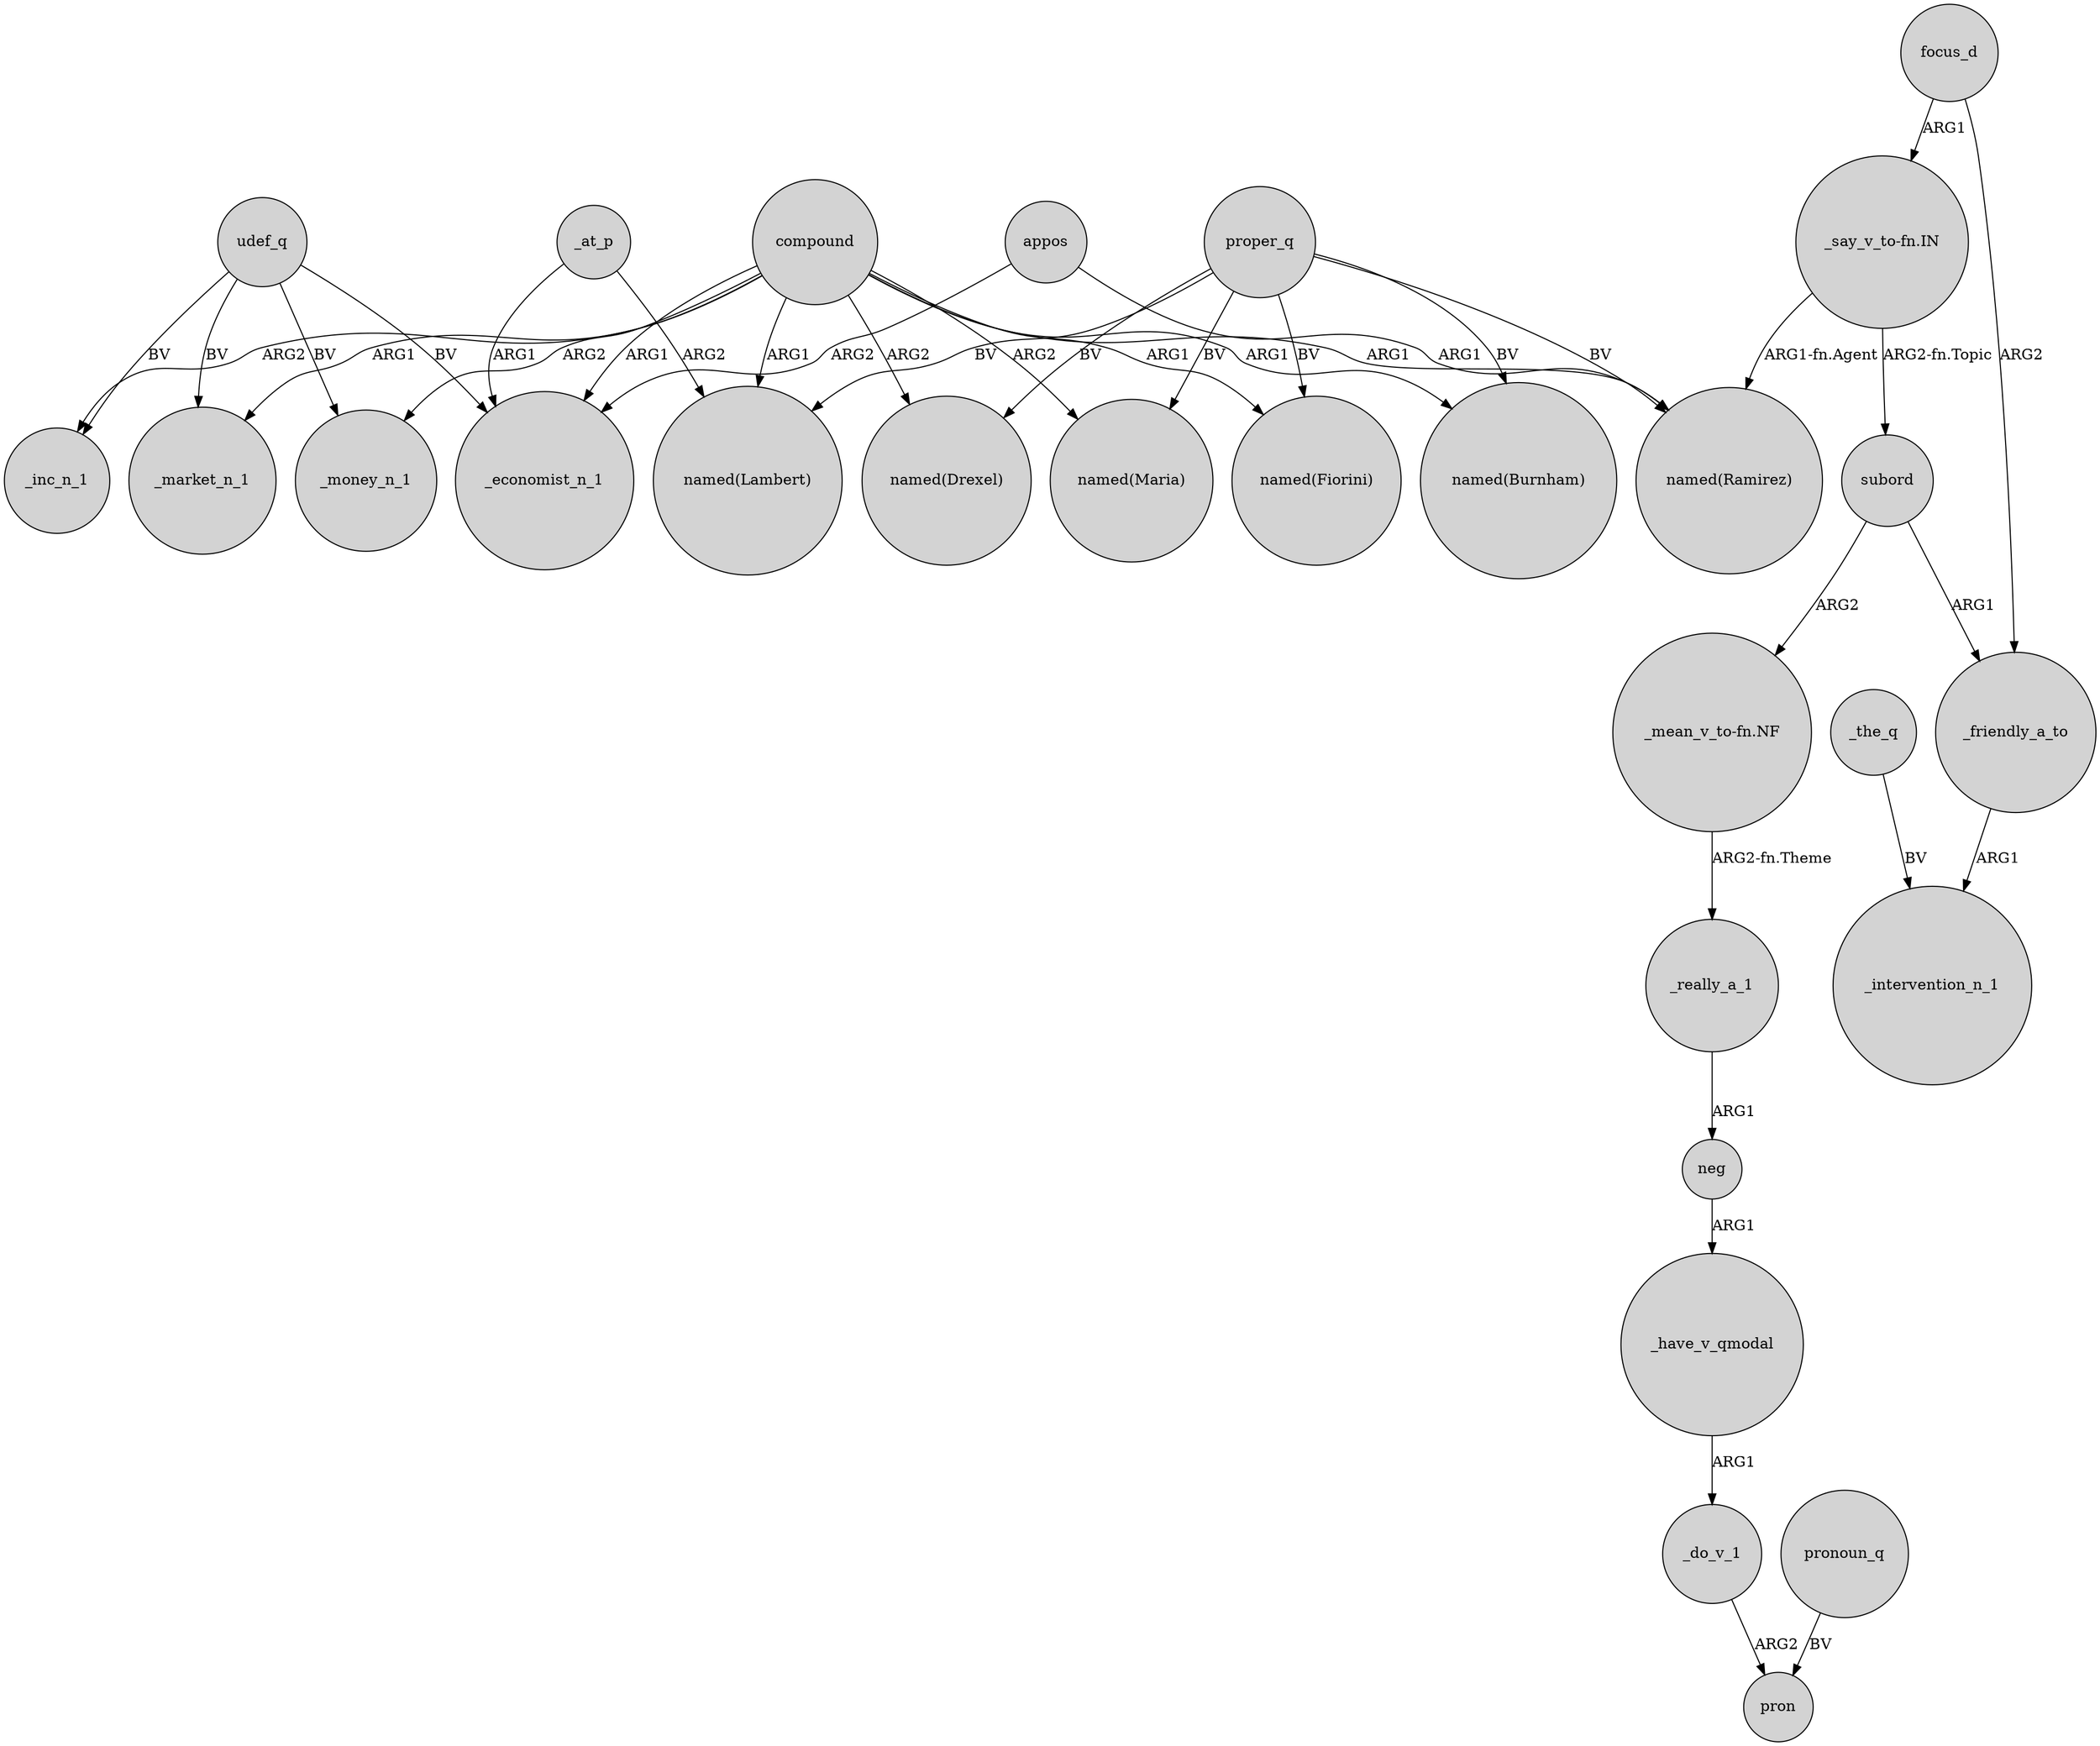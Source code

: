 digraph {
	node [shape=circle style=filled]
	udef_q -> _money_n_1 [label=BV]
	udef_q -> _inc_n_1 [label=BV]
	subord -> _friendly_a_to [label=ARG1]
	"_mean_v_to-fn.NF" -> _really_a_1 [label="ARG2-fn.Theme"]
	compound -> "named(Fiorini)" [label=ARG1]
	proper_q -> "named(Lambert)" [label=BV]
	proper_q -> "named(Drexel)" [label=BV]
	compound -> "named(Lambert)" [label=ARG1]
	appos -> _economist_n_1 [label=ARG2]
	neg -> _have_v_qmodal [label=ARG1]
	proper_q -> "named(Maria)" [label=BV]
	appos -> "named(Ramirez)" [label=ARG1]
	udef_q -> _market_n_1 [label=BV]
	udef_q -> _economist_n_1 [label=BV]
	_do_v_1 -> pron [label=ARG2]
	compound -> _economist_n_1 [label=ARG1]
	pronoun_q -> pron [label=BV]
	subord -> "_mean_v_to-fn.NF" [label=ARG2]
	compound -> _money_n_1 [label=ARG2]
	focus_d -> _friendly_a_to [label=ARG2]
	compound -> "named(Drexel)" [label=ARG2]
	proper_q -> "named(Fiorini)" [label=BV]
	proper_q -> "named(Burnham)" [label=BV]
	_at_p -> _economist_n_1 [label=ARG1]
	"_say_v_to-fn.IN" -> subord [label="ARG2-fn.Topic"]
	compound -> "named(Burnham)" [label=ARG1]
	compound -> "named(Ramirez)" [label=ARG1]
	_at_p -> "named(Lambert)" [label=ARG2]
	proper_q -> "named(Ramirez)" [label=BV]
	compound -> "named(Maria)" [label=ARG2]
	compound -> _market_n_1 [label=ARG1]
	"_say_v_to-fn.IN" -> "named(Ramirez)" [label="ARG1-fn.Agent"]
	_really_a_1 -> neg [label=ARG1]
	_have_v_qmodal -> _do_v_1 [label=ARG1]
	_the_q -> _intervention_n_1 [label=BV]
	_friendly_a_to -> _intervention_n_1 [label=ARG1]
	compound -> _inc_n_1 [label=ARG2]
	focus_d -> "_say_v_to-fn.IN" [label=ARG1]
}
